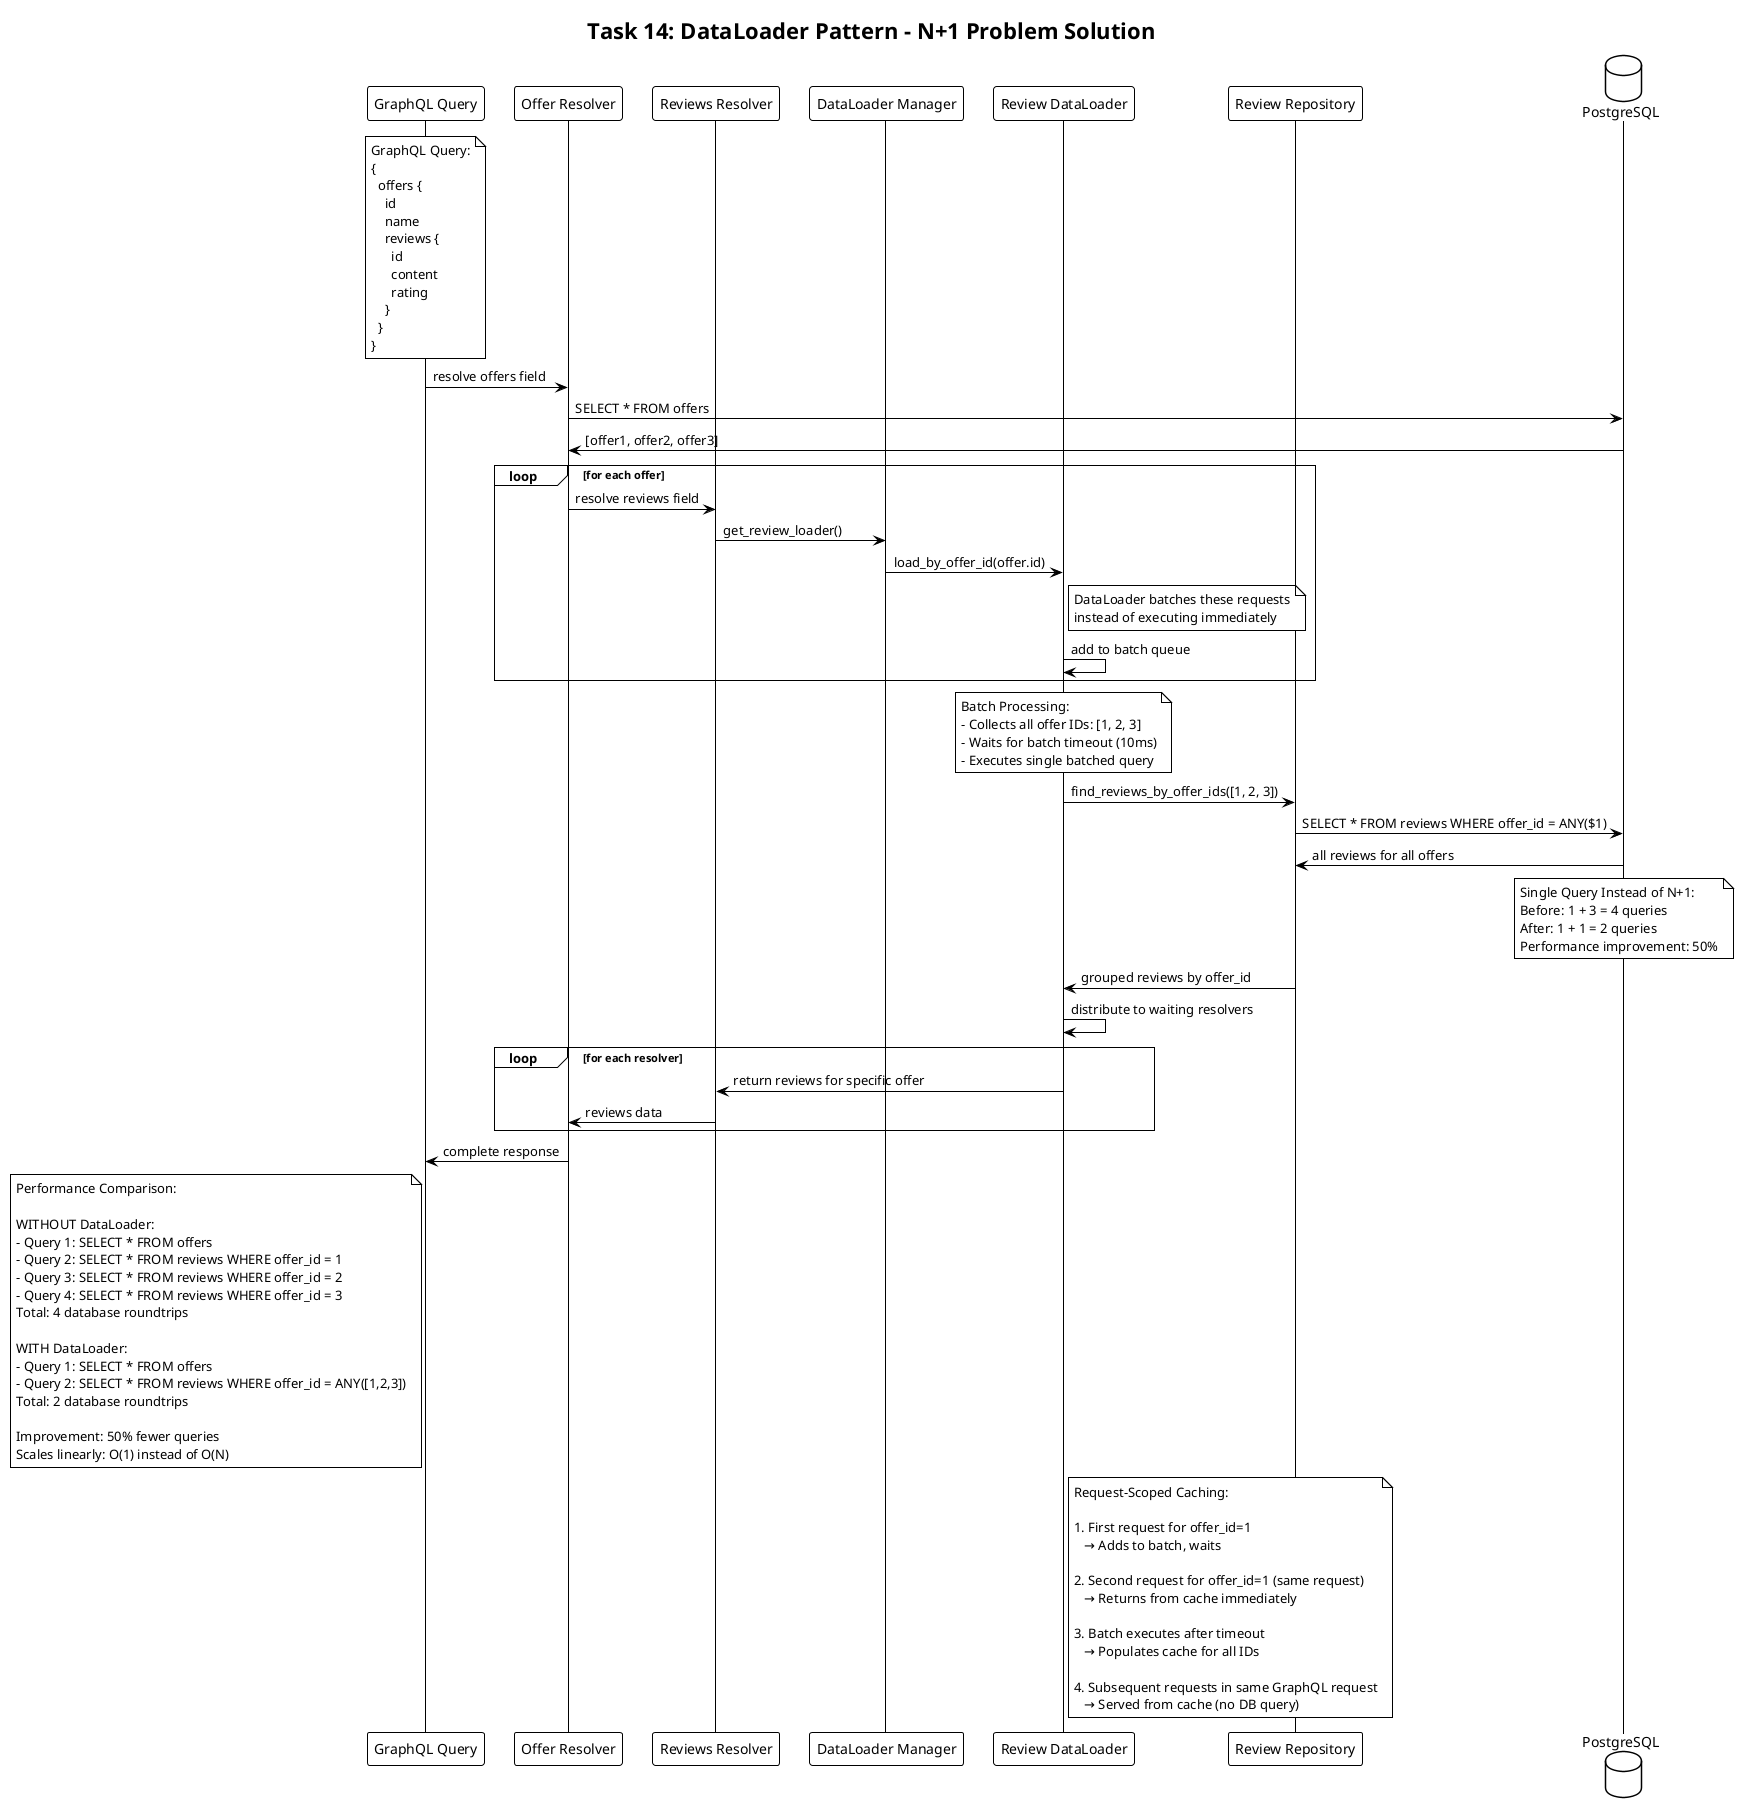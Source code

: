 @startuml DataLoader_Pattern_Diagram
!theme plain
title Task 14: DataLoader Pattern - N+1 Problem Solution

participant "GraphQL Query" as Query
participant "Offer Resolver" as OfferResolver
participant "Reviews Resolver" as ReviewsResolver
participant "DataLoader Manager" as LoaderManager
participant "Review DataLoader" as ReviewLoader
participant "Review Repository" as ReviewRepo
database "PostgreSQL" as DB

note over Query
    GraphQL Query:
    {
      offers {
        id
        name
        reviews {
          id
          content
          rating
        }
      }
    }
end note

Query -> OfferResolver: resolve offers field
OfferResolver -> DB: SELECT * FROM offers
DB -> OfferResolver: [offer1, offer2, offer3]

loop for each offer
    OfferResolver -> ReviewsResolver: resolve reviews field
    ReviewsResolver -> LoaderManager: get_review_loader()
    LoaderManager -> ReviewLoader: load_by_offer_id(offer.id)
    
    note right of ReviewLoader
        DataLoader batches these requests
        instead of executing immediately
    end note
    
    ReviewLoader -> ReviewLoader: add to batch queue
end

note over ReviewLoader
    Batch Processing:
    - Collects all offer IDs: [1, 2, 3]
    - Waits for batch timeout (10ms)
    - Executes single batched query
end note

ReviewLoader -> ReviewRepo: find_reviews_by_offer_ids([1, 2, 3])
ReviewRepo -> DB: SELECT * FROM reviews WHERE offer_id = ANY($1)
DB -> ReviewRepo: all reviews for all offers

note over DB
    Single Query Instead of N+1:
    Before: 1 + 3 = 4 queries
    After: 1 + 1 = 2 queries
    Performance improvement: 50%
end note

ReviewRepo -> ReviewLoader: grouped reviews by offer_id
ReviewLoader -> ReviewLoader: distribute to waiting resolvers

loop for each resolver
    ReviewLoader -> ReviewsResolver: return reviews for specific offer
    ReviewsResolver -> OfferResolver: reviews data
end

OfferResolver -> Query: complete response

' Performance Comparison
note left of Query
    Performance Comparison:
    
    WITHOUT DataLoader:
    - Query 1: SELECT * FROM offers
    - Query 2: SELECT * FROM reviews WHERE offer_id = 1
    - Query 3: SELECT * FROM reviews WHERE offer_id = 2  
    - Query 4: SELECT * FROM reviews WHERE offer_id = 3
    Total: 4 database roundtrips
    
    WITH DataLoader:
    - Query 1: SELECT * FROM offers
    - Query 2: SELECT * FROM reviews WHERE offer_id = ANY([1,2,3])
    Total: 2 database roundtrips
    
    Improvement: 50% fewer queries
    Scales linearly: O(1) instead of O(N)
end note

' Caching Behavior
note right of ReviewLoader
    Request-Scoped Caching:
    
    1. First request for offer_id=1
       → Adds to batch, waits
    
    2. Second request for offer_id=1 (same request)
       → Returns from cache immediately
    
    3. Batch executes after timeout
       → Populates cache for all IDs
    
    4. Subsequent requests in same GraphQL request
       → Served from cache (no DB query)
end note

@enduml